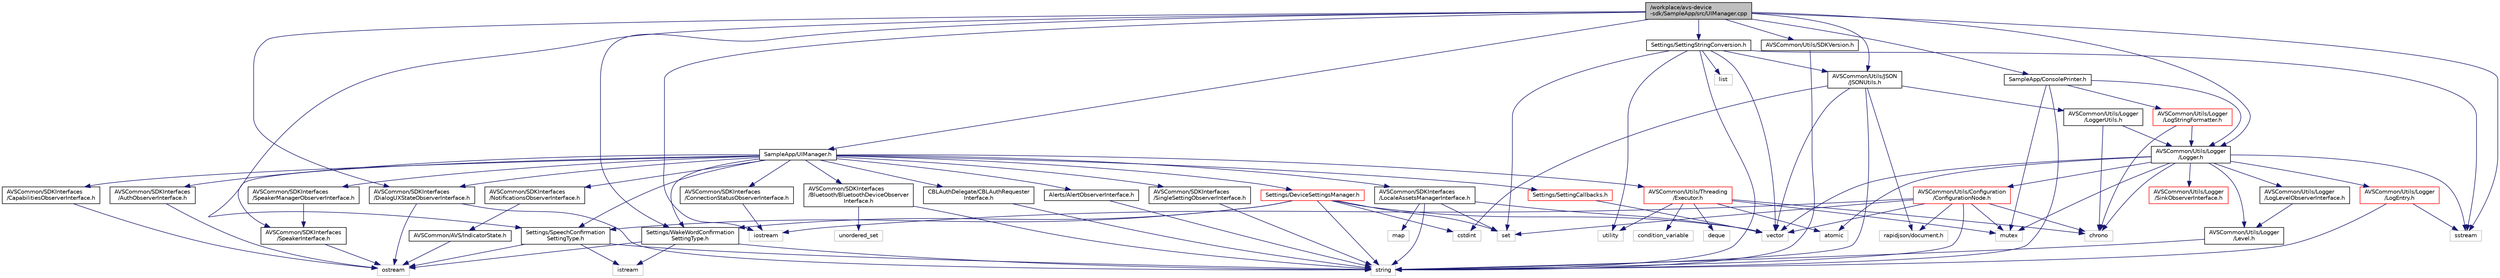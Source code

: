 digraph "/workplace/avs-device-sdk/SampleApp/src/UIManager.cpp"
{
  edge [fontname="Helvetica",fontsize="10",labelfontname="Helvetica",labelfontsize="10"];
  node [fontname="Helvetica",fontsize="10",shape=record];
  Node0 [label="/workplace/avs-device\l-sdk/SampleApp/src/UIManager.cpp",height=0.2,width=0.4,color="black", fillcolor="grey75", style="filled", fontcolor="black"];
  Node0 -> Node1 [color="midnightblue",fontsize="10",style="solid",fontname="Helvetica"];
  Node1 [label="iostream",height=0.2,width=0.4,color="grey75", fillcolor="white", style="filled"];
  Node0 -> Node2 [color="midnightblue",fontsize="10",style="solid",fontname="Helvetica"];
  Node2 [label="sstream",height=0.2,width=0.4,color="grey75", fillcolor="white", style="filled"];
  Node0 -> Node3 [color="midnightblue",fontsize="10",style="solid",fontname="Helvetica"];
  Node3 [label="SampleApp/UIManager.h",height=0.2,width=0.4,color="black", fillcolor="white", style="filled",URL="$_u_i_manager_8h.html"];
  Node3 -> Node4 [color="midnightblue",fontsize="10",style="solid",fontname="Helvetica"];
  Node4 [label="Alerts/AlertObserverInterface.h",height=0.2,width=0.4,color="black", fillcolor="white", style="filled",URL="$_alert_observer_interface_8h.html"];
  Node4 -> Node5 [color="midnightblue",fontsize="10",style="solid",fontname="Helvetica"];
  Node5 [label="string",height=0.2,width=0.4,color="grey75", fillcolor="white", style="filled"];
  Node3 -> Node6 [color="midnightblue",fontsize="10",style="solid",fontname="Helvetica"];
  Node6 [label="AVSCommon/SDKInterfaces\l/AuthObserverInterface.h",height=0.2,width=0.4,color="black", fillcolor="white", style="filled",URL="$_auth_observer_interface_8h.html"];
  Node6 -> Node7 [color="midnightblue",fontsize="10",style="solid",fontname="Helvetica"];
  Node7 [label="ostream",height=0.2,width=0.4,color="grey75", fillcolor="white", style="filled"];
  Node3 -> Node8 [color="midnightblue",fontsize="10",style="solid",fontname="Helvetica"];
  Node8 [label="AVSCommon/SDKInterfaces\l/CapabilitiesObserverInterface.h",height=0.2,width=0.4,color="black", fillcolor="white", style="filled",URL="$_capabilities_observer_interface_8h.html"];
  Node8 -> Node7 [color="midnightblue",fontsize="10",style="solid",fontname="Helvetica"];
  Node3 -> Node9 [color="midnightblue",fontsize="10",style="solid",fontname="Helvetica"];
  Node9 [label="AVSCommon/SDKInterfaces\l/ConnectionStatusObserverInterface.h",height=0.2,width=0.4,color="black", fillcolor="white", style="filled",URL="$_connection_status_observer_interface_8h.html"];
  Node9 -> Node1 [color="midnightblue",fontsize="10",style="solid",fontname="Helvetica"];
  Node3 -> Node10 [color="midnightblue",fontsize="10",style="solid",fontname="Helvetica"];
  Node10 [label="AVSCommon/SDKInterfaces\l/DialogUXStateObserverInterface.h",height=0.2,width=0.4,color="black", fillcolor="white", style="filled",URL="$_dialog_u_x_state_observer_interface_8h.html"];
  Node10 -> Node7 [color="midnightblue",fontsize="10",style="solid",fontname="Helvetica"];
  Node10 -> Node5 [color="midnightblue",fontsize="10",style="solid",fontname="Helvetica"];
  Node3 -> Node11 [color="midnightblue",fontsize="10",style="solid",fontname="Helvetica"];
  Node11 [label="AVSCommon/SDKInterfaces\l/LocaleAssetsManagerInterface.h",height=0.2,width=0.4,color="black", fillcolor="white", style="filled",URL="$_locale_assets_manager_interface_8h.html"];
  Node11 -> Node12 [color="midnightblue",fontsize="10",style="solid",fontname="Helvetica"];
  Node12 [label="map",height=0.2,width=0.4,color="grey75", fillcolor="white", style="filled"];
  Node11 -> Node13 [color="midnightblue",fontsize="10",style="solid",fontname="Helvetica"];
  Node13 [label="set",height=0.2,width=0.4,color="grey75", fillcolor="white", style="filled"];
  Node11 -> Node5 [color="midnightblue",fontsize="10",style="solid",fontname="Helvetica"];
  Node11 -> Node14 [color="midnightblue",fontsize="10",style="solid",fontname="Helvetica"];
  Node14 [label="vector",height=0.2,width=0.4,color="grey75", fillcolor="white", style="filled"];
  Node3 -> Node15 [color="midnightblue",fontsize="10",style="solid",fontname="Helvetica"];
  Node15 [label="AVSCommon/SDKInterfaces\l/NotificationsObserverInterface.h",height=0.2,width=0.4,color="black", fillcolor="white", style="filled",URL="$_notifications_observer_interface_8h.html"];
  Node15 -> Node16 [color="midnightblue",fontsize="10",style="solid",fontname="Helvetica"];
  Node16 [label="AVSCommon/AVS/IndicatorState.h",height=0.2,width=0.4,color="black", fillcolor="white", style="filled",URL="$_a_v_s_common_2_a_v_s_2include_2_a_v_s_common_2_a_v_s_2_indicator_state_8h.html"];
  Node16 -> Node7 [color="midnightblue",fontsize="10",style="solid",fontname="Helvetica"];
  Node3 -> Node17 [color="midnightblue",fontsize="10",style="solid",fontname="Helvetica"];
  Node17 [label="AVSCommon/SDKInterfaces\l/SingleSettingObserverInterface.h",height=0.2,width=0.4,color="black", fillcolor="white", style="filled",URL="$_single_setting_observer_interface_8h.html"];
  Node17 -> Node5 [color="midnightblue",fontsize="10",style="solid",fontname="Helvetica"];
  Node3 -> Node18 [color="midnightblue",fontsize="10",style="solid",fontname="Helvetica"];
  Node18 [label="AVSCommon/SDKInterfaces\l/SpeakerInterface.h",height=0.2,width=0.4,color="black", fillcolor="white", style="filled",URL="$_speaker_interface_8h.html"];
  Node18 -> Node7 [color="midnightblue",fontsize="10",style="solid",fontname="Helvetica"];
  Node3 -> Node19 [color="midnightblue",fontsize="10",style="solid",fontname="Helvetica"];
  Node19 [label="AVSCommon/SDKInterfaces\l/SpeakerManagerObserverInterface.h",height=0.2,width=0.4,color="black", fillcolor="white", style="filled",URL="$_speaker_manager_observer_interface_8h.html"];
  Node19 -> Node18 [color="midnightblue",fontsize="10",style="solid",fontname="Helvetica"];
  Node3 -> Node20 [color="midnightblue",fontsize="10",style="solid",fontname="Helvetica"];
  Node20 [label="AVSCommon/SDKInterfaces\l/Bluetooth/BluetoothDeviceObserver\lInterface.h",height=0.2,width=0.4,color="black", fillcolor="white", style="filled",URL="$_bluetooth_device_observer_interface_8h.html"];
  Node20 -> Node5 [color="midnightblue",fontsize="10",style="solid",fontname="Helvetica"];
  Node20 -> Node21 [color="midnightblue",fontsize="10",style="solid",fontname="Helvetica"];
  Node21 [label="unordered_set",height=0.2,width=0.4,color="grey75", fillcolor="white", style="filled"];
  Node3 -> Node22 [color="midnightblue",fontsize="10",style="solid",fontname="Helvetica"];
  Node22 [label="AVSCommon/Utils/Threading\l/Executor.h",height=0.2,width=0.4,color="red", fillcolor="white", style="filled",URL="$_executor_8h.html"];
  Node22 -> Node23 [color="midnightblue",fontsize="10",style="solid",fontname="Helvetica"];
  Node23 [label="atomic",height=0.2,width=0.4,color="grey75", fillcolor="white", style="filled"];
  Node22 -> Node24 [color="midnightblue",fontsize="10",style="solid",fontname="Helvetica"];
  Node24 [label="condition_variable",height=0.2,width=0.4,color="grey75", fillcolor="white", style="filled"];
  Node22 -> Node25 [color="midnightblue",fontsize="10",style="solid",fontname="Helvetica"];
  Node25 [label="chrono",height=0.2,width=0.4,color="grey75", fillcolor="white", style="filled"];
  Node22 -> Node26 [color="midnightblue",fontsize="10",style="solid",fontname="Helvetica"];
  Node26 [label="deque",height=0.2,width=0.4,color="grey75", fillcolor="white", style="filled"];
  Node22 -> Node30 [color="midnightblue",fontsize="10",style="solid",fontname="Helvetica"];
  Node30 [label="mutex",height=0.2,width=0.4,color="grey75", fillcolor="white", style="filled"];
  Node22 -> Node31 [color="midnightblue",fontsize="10",style="solid",fontname="Helvetica"];
  Node31 [label="utility",height=0.2,width=0.4,color="grey75", fillcolor="white", style="filled"];
  Node3 -> Node34 [color="midnightblue",fontsize="10",style="solid",fontname="Helvetica"];
  Node34 [label="CBLAuthDelegate/CBLAuthRequester\lInterface.h",height=0.2,width=0.4,color="black", fillcolor="white", style="filled",URL="$_c_b_l_auth_requester_interface_8h.html"];
  Node34 -> Node5 [color="midnightblue",fontsize="10",style="solid",fontname="Helvetica"];
  Node3 -> Node35 [color="midnightblue",fontsize="10",style="solid",fontname="Helvetica"];
  Node35 [label="Settings/DeviceSettingsManager.h",height=0.2,width=0.4,color="red", fillcolor="white", style="filled",URL="$_device_settings_manager_8h.html"];
  Node35 -> Node36 [color="midnightblue",fontsize="10",style="solid",fontname="Helvetica"];
  Node36 [label="cstdint",height=0.2,width=0.4,color="grey75", fillcolor="white", style="filled"];
  Node35 -> Node13 [color="midnightblue",fontsize="10",style="solid",fontname="Helvetica"];
  Node35 -> Node5 [color="midnightblue",fontsize="10",style="solid",fontname="Helvetica"];
  Node35 -> Node14 [color="midnightblue",fontsize="10",style="solid",fontname="Helvetica"];
  Node35 -> Node59 [color="midnightblue",fontsize="10",style="solid",fontname="Helvetica"];
  Node59 [label="Settings/SpeechConfirmation\lSettingType.h",height=0.2,width=0.4,color="black", fillcolor="white", style="filled",URL="$_speech_confirmation_setting_type_8h.html"];
  Node59 -> Node60 [color="midnightblue",fontsize="10",style="solid",fontname="Helvetica"];
  Node60 [label="istream",height=0.2,width=0.4,color="grey75", fillcolor="white", style="filled"];
  Node59 -> Node7 [color="midnightblue",fontsize="10",style="solid",fontname="Helvetica"];
  Node59 -> Node5 [color="midnightblue",fontsize="10",style="solid",fontname="Helvetica"];
  Node35 -> Node61 [color="midnightblue",fontsize="10",style="solid",fontname="Helvetica"];
  Node61 [label="Settings/WakeWordConfirmation\lSettingType.h",height=0.2,width=0.4,color="black", fillcolor="white", style="filled",URL="$_wake_word_confirmation_setting_type_8h.html"];
  Node61 -> Node5 [color="midnightblue",fontsize="10",style="solid",fontname="Helvetica"];
  Node61 -> Node7 [color="midnightblue",fontsize="10",style="solid",fontname="Helvetica"];
  Node61 -> Node60 [color="midnightblue",fontsize="10",style="solid",fontname="Helvetica"];
  Node3 -> Node62 [color="midnightblue",fontsize="10",style="solid",fontname="Helvetica"];
  Node62 [label="Settings/SettingCallbacks.h",height=0.2,width=0.4,color="red", fillcolor="white", style="filled",URL="$_setting_callbacks_8h.html"];
  Node62 -> Node14 [color="midnightblue",fontsize="10",style="solid",fontname="Helvetica"];
  Node3 -> Node59 [color="midnightblue",fontsize="10",style="solid",fontname="Helvetica"];
  Node3 -> Node61 [color="midnightblue",fontsize="10",style="solid",fontname="Helvetica"];
  Node0 -> Node10 [color="midnightblue",fontsize="10",style="solid",fontname="Helvetica"];
  Node0 -> Node45 [color="midnightblue",fontsize="10",style="solid",fontname="Helvetica"];
  Node45 [label="AVSCommon/Utils/Logger\l/Logger.h",height=0.2,width=0.4,color="black", fillcolor="white", style="filled",URL="$_logger_8h.html"];
  Node45 -> Node23 [color="midnightblue",fontsize="10",style="solid",fontname="Helvetica"];
  Node45 -> Node25 [color="midnightblue",fontsize="10",style="solid",fontname="Helvetica"];
  Node45 -> Node30 [color="midnightblue",fontsize="10",style="solid",fontname="Helvetica"];
  Node45 -> Node2 [color="midnightblue",fontsize="10",style="solid",fontname="Helvetica"];
  Node45 -> Node14 [color="midnightblue",fontsize="10",style="solid",fontname="Helvetica"];
  Node45 -> Node46 [color="midnightblue",fontsize="10",style="solid",fontname="Helvetica"];
  Node46 [label="AVSCommon/Utils/Configuration\l/ConfigurationNode.h",height=0.2,width=0.4,color="red", fillcolor="white", style="filled",URL="$_configuration_node_8h.html"];
  Node46 -> Node25 [color="midnightblue",fontsize="10",style="solid",fontname="Helvetica"];
  Node46 -> Node1 [color="midnightblue",fontsize="10",style="solid",fontname="Helvetica"];
  Node46 -> Node30 [color="midnightblue",fontsize="10",style="solid",fontname="Helvetica"];
  Node46 -> Node13 [color="midnightblue",fontsize="10",style="solid",fontname="Helvetica"];
  Node46 -> Node5 [color="midnightblue",fontsize="10",style="solid",fontname="Helvetica"];
  Node46 -> Node14 [color="midnightblue",fontsize="10",style="solid",fontname="Helvetica"];
  Node46 -> Node48 [color="midnightblue",fontsize="10",style="solid",fontname="Helvetica"];
  Node48 [label="rapidjson/document.h",height=0.2,width=0.4,color="grey75", fillcolor="white", style="filled"];
  Node45 -> Node49 [color="midnightblue",fontsize="10",style="solid",fontname="Helvetica"];
  Node49 [label="AVSCommon/Utils/Logger\l/Level.h",height=0.2,width=0.4,color="black", fillcolor="white", style="filled",URL="$_level_8h.html"];
  Node49 -> Node5 [color="midnightblue",fontsize="10",style="solid",fontname="Helvetica"];
  Node45 -> Node40 [color="midnightblue",fontsize="10",style="solid",fontname="Helvetica"];
  Node40 [label="AVSCommon/Utils/Logger\l/LogEntry.h",height=0.2,width=0.4,color="red", fillcolor="white", style="filled",URL="$_log_entry_8h.html"];
  Node40 -> Node2 [color="midnightblue",fontsize="10",style="solid",fontname="Helvetica"];
  Node40 -> Node5 [color="midnightblue",fontsize="10",style="solid",fontname="Helvetica"];
  Node45 -> Node50 [color="midnightblue",fontsize="10",style="solid",fontname="Helvetica"];
  Node50 [label="AVSCommon/Utils/Logger\l/LogLevelObserverInterface.h",height=0.2,width=0.4,color="black", fillcolor="white", style="filled",URL="$_log_level_observer_interface_8h.html"];
  Node50 -> Node49 [color="midnightblue",fontsize="10",style="solid",fontname="Helvetica"];
  Node45 -> Node51 [color="midnightblue",fontsize="10",style="solid",fontname="Helvetica"];
  Node51 [label="AVSCommon/Utils/Logger\l/SinkObserverInterface.h",height=0.2,width=0.4,color="red", fillcolor="white", style="filled",URL="$_sink_observer_interface_8h.html"];
  Node0 -> Node58 [color="midnightblue",fontsize="10",style="solid",fontname="Helvetica"];
  Node58 [label="AVSCommon/Utils/JSON\l/JSONUtils.h",height=0.2,width=0.4,color="black", fillcolor="white", style="filled",URL="$_j_s_o_n_utils_8h.html"];
  Node58 -> Node36 [color="midnightblue",fontsize="10",style="solid",fontname="Helvetica"];
  Node58 -> Node5 [color="midnightblue",fontsize="10",style="solid",fontname="Helvetica"];
  Node58 -> Node14 [color="midnightblue",fontsize="10",style="solid",fontname="Helvetica"];
  Node58 -> Node48 [color="midnightblue",fontsize="10",style="solid",fontname="Helvetica"];
  Node58 -> Node44 [color="midnightblue",fontsize="10",style="solid",fontname="Helvetica"];
  Node44 [label="AVSCommon/Utils/Logger\l/LoggerUtils.h",height=0.2,width=0.4,color="black", fillcolor="white", style="filled",URL="$_logger_utils_8h.html"];
  Node44 -> Node25 [color="midnightblue",fontsize="10",style="solid",fontname="Helvetica"];
  Node44 -> Node45 [color="midnightblue",fontsize="10",style="solid",fontname="Helvetica"];
  Node0 -> Node64 [color="midnightblue",fontsize="10",style="solid",fontname="Helvetica"];
  Node64 [label="AVSCommon/Utils/SDKVersion.h",height=0.2,width=0.4,color="black", fillcolor="white", style="filled",URL="$_s_d_k_version_8h.html"];
  Node64 -> Node5 [color="midnightblue",fontsize="10",style="solid",fontname="Helvetica"];
  Node0 -> Node56 [color="midnightblue",fontsize="10",style="solid",fontname="Helvetica"];
  Node56 [label="Settings/SettingStringConversion.h",height=0.2,width=0.4,color="black", fillcolor="white", style="filled",URL="$_setting_string_conversion_8h.html"];
  Node56 -> Node57 [color="midnightblue",fontsize="10",style="solid",fontname="Helvetica"];
  Node57 [label="list",height=0.2,width=0.4,color="grey75", fillcolor="white", style="filled"];
  Node56 -> Node13 [color="midnightblue",fontsize="10",style="solid",fontname="Helvetica"];
  Node56 -> Node2 [color="midnightblue",fontsize="10",style="solid",fontname="Helvetica"];
  Node56 -> Node5 [color="midnightblue",fontsize="10",style="solid",fontname="Helvetica"];
  Node56 -> Node31 [color="midnightblue",fontsize="10",style="solid",fontname="Helvetica"];
  Node56 -> Node14 [color="midnightblue",fontsize="10",style="solid",fontname="Helvetica"];
  Node56 -> Node58 [color="midnightblue",fontsize="10",style="solid",fontname="Helvetica"];
  Node0 -> Node59 [color="midnightblue",fontsize="10",style="solid",fontname="Helvetica"];
  Node0 -> Node61 [color="midnightblue",fontsize="10",style="solid",fontname="Helvetica"];
  Node0 -> Node65 [color="midnightblue",fontsize="10",style="solid",fontname="Helvetica"];
  Node65 [label="SampleApp/ConsolePrinter.h",height=0.2,width=0.4,color="black", fillcolor="white", style="filled",URL="$_console_printer_8h.html"];
  Node65 -> Node30 [color="midnightblue",fontsize="10",style="solid",fontname="Helvetica"];
  Node65 -> Node5 [color="midnightblue",fontsize="10",style="solid",fontname="Helvetica"];
  Node65 -> Node45 [color="midnightblue",fontsize="10",style="solid",fontname="Helvetica"];
  Node65 -> Node66 [color="midnightblue",fontsize="10",style="solid",fontname="Helvetica"];
  Node66 [label="AVSCommon/Utils/Logger\l/LogStringFormatter.h",height=0.2,width=0.4,color="red", fillcolor="white", style="filled",URL="$_log_string_formatter_8h.html"];
  Node66 -> Node25 [color="midnightblue",fontsize="10",style="solid",fontname="Helvetica"];
  Node66 -> Node45 [color="midnightblue",fontsize="10",style="solid",fontname="Helvetica"];
}

